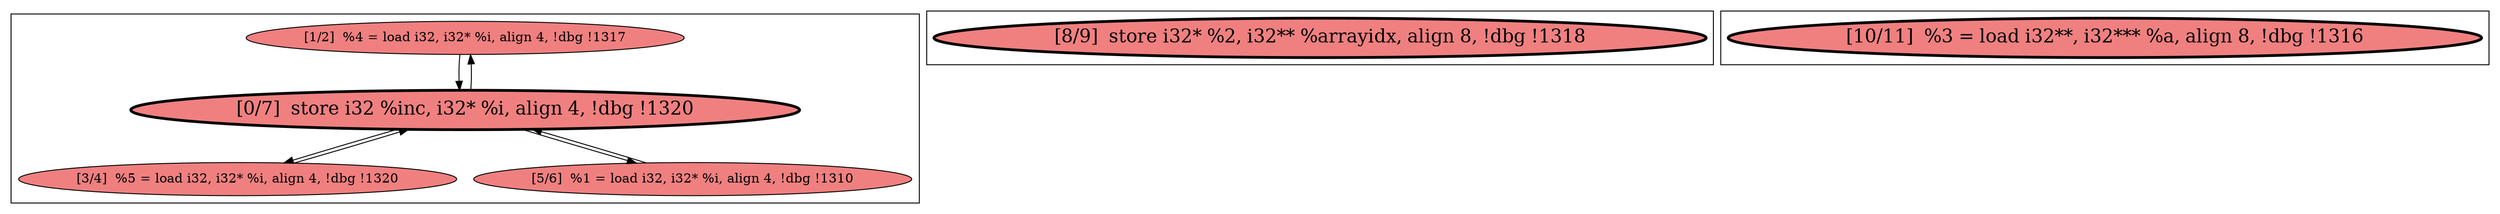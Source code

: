 
digraph G {



node1464->node1463 [ ]
node1462->node1463 [ ]
node1461->node1463 [ ]
node1463->node1464 [ ]
node1463->node1462 [ ]
node1463->node1461 [ ]


subgraph cluster2 {


node1466 [penwidth=3.0,fontsize=20,fillcolor=lightcoral,label="[8/9]  store i32* %2, i32** %arrayidx, align 8, !dbg !1318",shape=ellipse,style=filled ]



}

subgraph cluster0 {


node1464 [fillcolor=lightcoral,label="[1/2]  %4 = load i32, i32* %i, align 4, !dbg !1317",shape=ellipse,style=filled ]
node1463 [penwidth=3.0,fontsize=20,fillcolor=lightcoral,label="[0/7]  store i32 %inc, i32* %i, align 4, !dbg !1320",shape=ellipse,style=filled ]
node1461 [fillcolor=lightcoral,label="[5/6]  %1 = load i32, i32* %i, align 4, !dbg !1310",shape=ellipse,style=filled ]
node1462 [fillcolor=lightcoral,label="[3/4]  %5 = load i32, i32* %i, align 4, !dbg !1320",shape=ellipse,style=filled ]



}

subgraph cluster1 {


node1465 [penwidth=3.0,fontsize=20,fillcolor=lightcoral,label="[10/11]  %3 = load i32**, i32*** %a, align 8, !dbg !1316",shape=ellipse,style=filled ]



}

}
